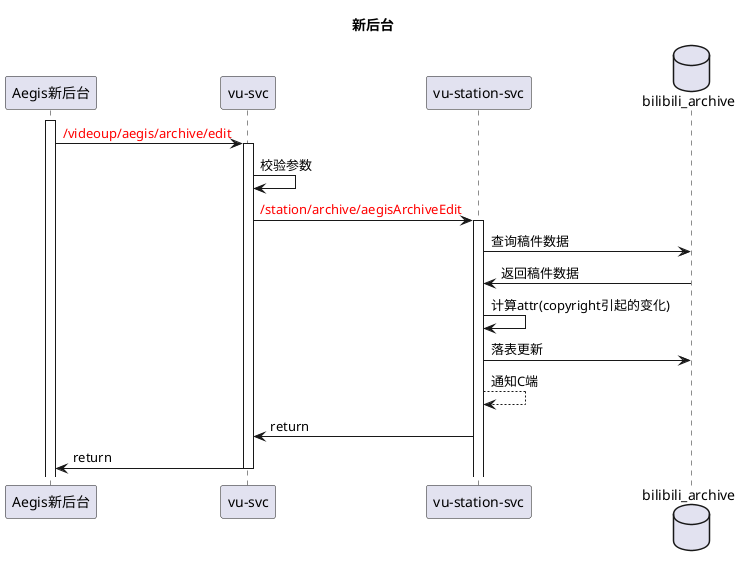 @startuml
'https://plantuml.com/sequence-diagram

title 新后台

participant Aegis as "Aegis新后台"
participant VuSvc as "vu-svc"
participant VuStationSvc as "vu-station-svc"
database "bilibili_archive" as db

activate Aegis
Aegis -> VuSvc:  <color:red>/videoup/aegis/archive/edit</color>
activate VuSvc
VuSvc->VuSvc: 校验参数
VuSvc -> VuStationSvc: <color:red>/station/archive/aegisArchiveEdit</color>

activate VuStationSvc
VuStationSvc->db:查询稿件数据
db->VuStationSvc:返回稿件数据
VuStationSvc->VuStationSvc:计算attr(copyright引起的变化)
VuStationSvc->db:落表更新
VuStationSvc-->VuStationSvc:通知C端
VuStationSvc->VuSvc:return
VuSvc->Aegis:return
deactivate VuSvc
deactivate
@enduml